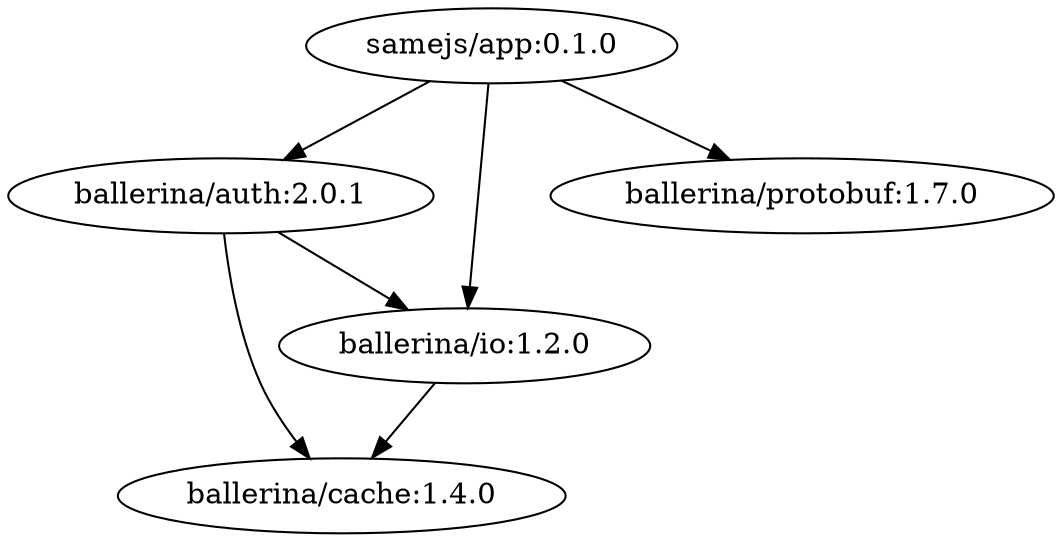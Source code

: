 digraph "example1" {
    "ballerina/auth:2.0.1" -> "ballerina/cache:1.4.0"
    "ballerina/auth:2.0.1" -> "ballerina/io:1.2.0"
    "ballerina/io:1.2.0" -> "ballerina/cache:1.4.0"
    "samejs/app:0.1.0" -> "ballerina/auth:2.0.1"
    "samejs/app:0.1.0" -> "ballerina/io:1.2.0"
    "samejs/app:0.1.0" -> "ballerina/protobuf:1.7.0"
}
